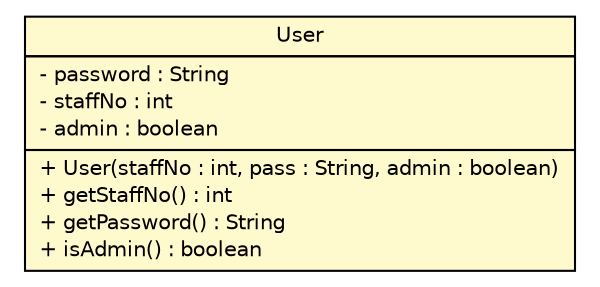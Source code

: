 #!/usr/local/bin/dot
#
# Class diagram 
# Generated by UMLGraph version 1.6 (http://www.umlgraph.org/)
#

digraph G {
	edge [fontname="Helvetica",fontsize=10,labelfontname="Helvetica",labelfontsize=10];
	node [fontname="Helvetica",fontsize=10,shape=plaintext];
	nodesep=0.25;
	ranksep=0.5;
	// au.edu.griffith.ict.User
	c98 [label=<<table title="au.edu.griffith.ict.User" border="0" cellborder="1" cellspacing="0" cellpadding="2" port="p" bgcolor="lemonChiffon" href="./User.html">
		<tr><td><table border="0" cellspacing="0" cellpadding="1">
<tr><td align="center" balign="center"> User </td></tr>
		</table></td></tr>
		<tr><td><table border="0" cellspacing="0" cellpadding="1">
<tr><td align="left" balign="left"> - password : String </td></tr>
<tr><td align="left" balign="left"> - staffNo : int </td></tr>
<tr><td align="left" balign="left"> - admin : boolean </td></tr>
		</table></td></tr>
		<tr><td><table border="0" cellspacing="0" cellpadding="1">
<tr><td align="left" balign="left"> + User(staffNo : int, pass : String, admin : boolean) </td></tr>
<tr><td align="left" balign="left"> + getStaffNo() : int </td></tr>
<tr><td align="left" balign="left"> + getPassword() : String </td></tr>
<tr><td align="left" balign="left"> + isAdmin() : boolean </td></tr>
		</table></td></tr>
		</table>>, URL="./User.html", fontname="Helvetica", fontcolor="black", fontsize=10.0];
}

